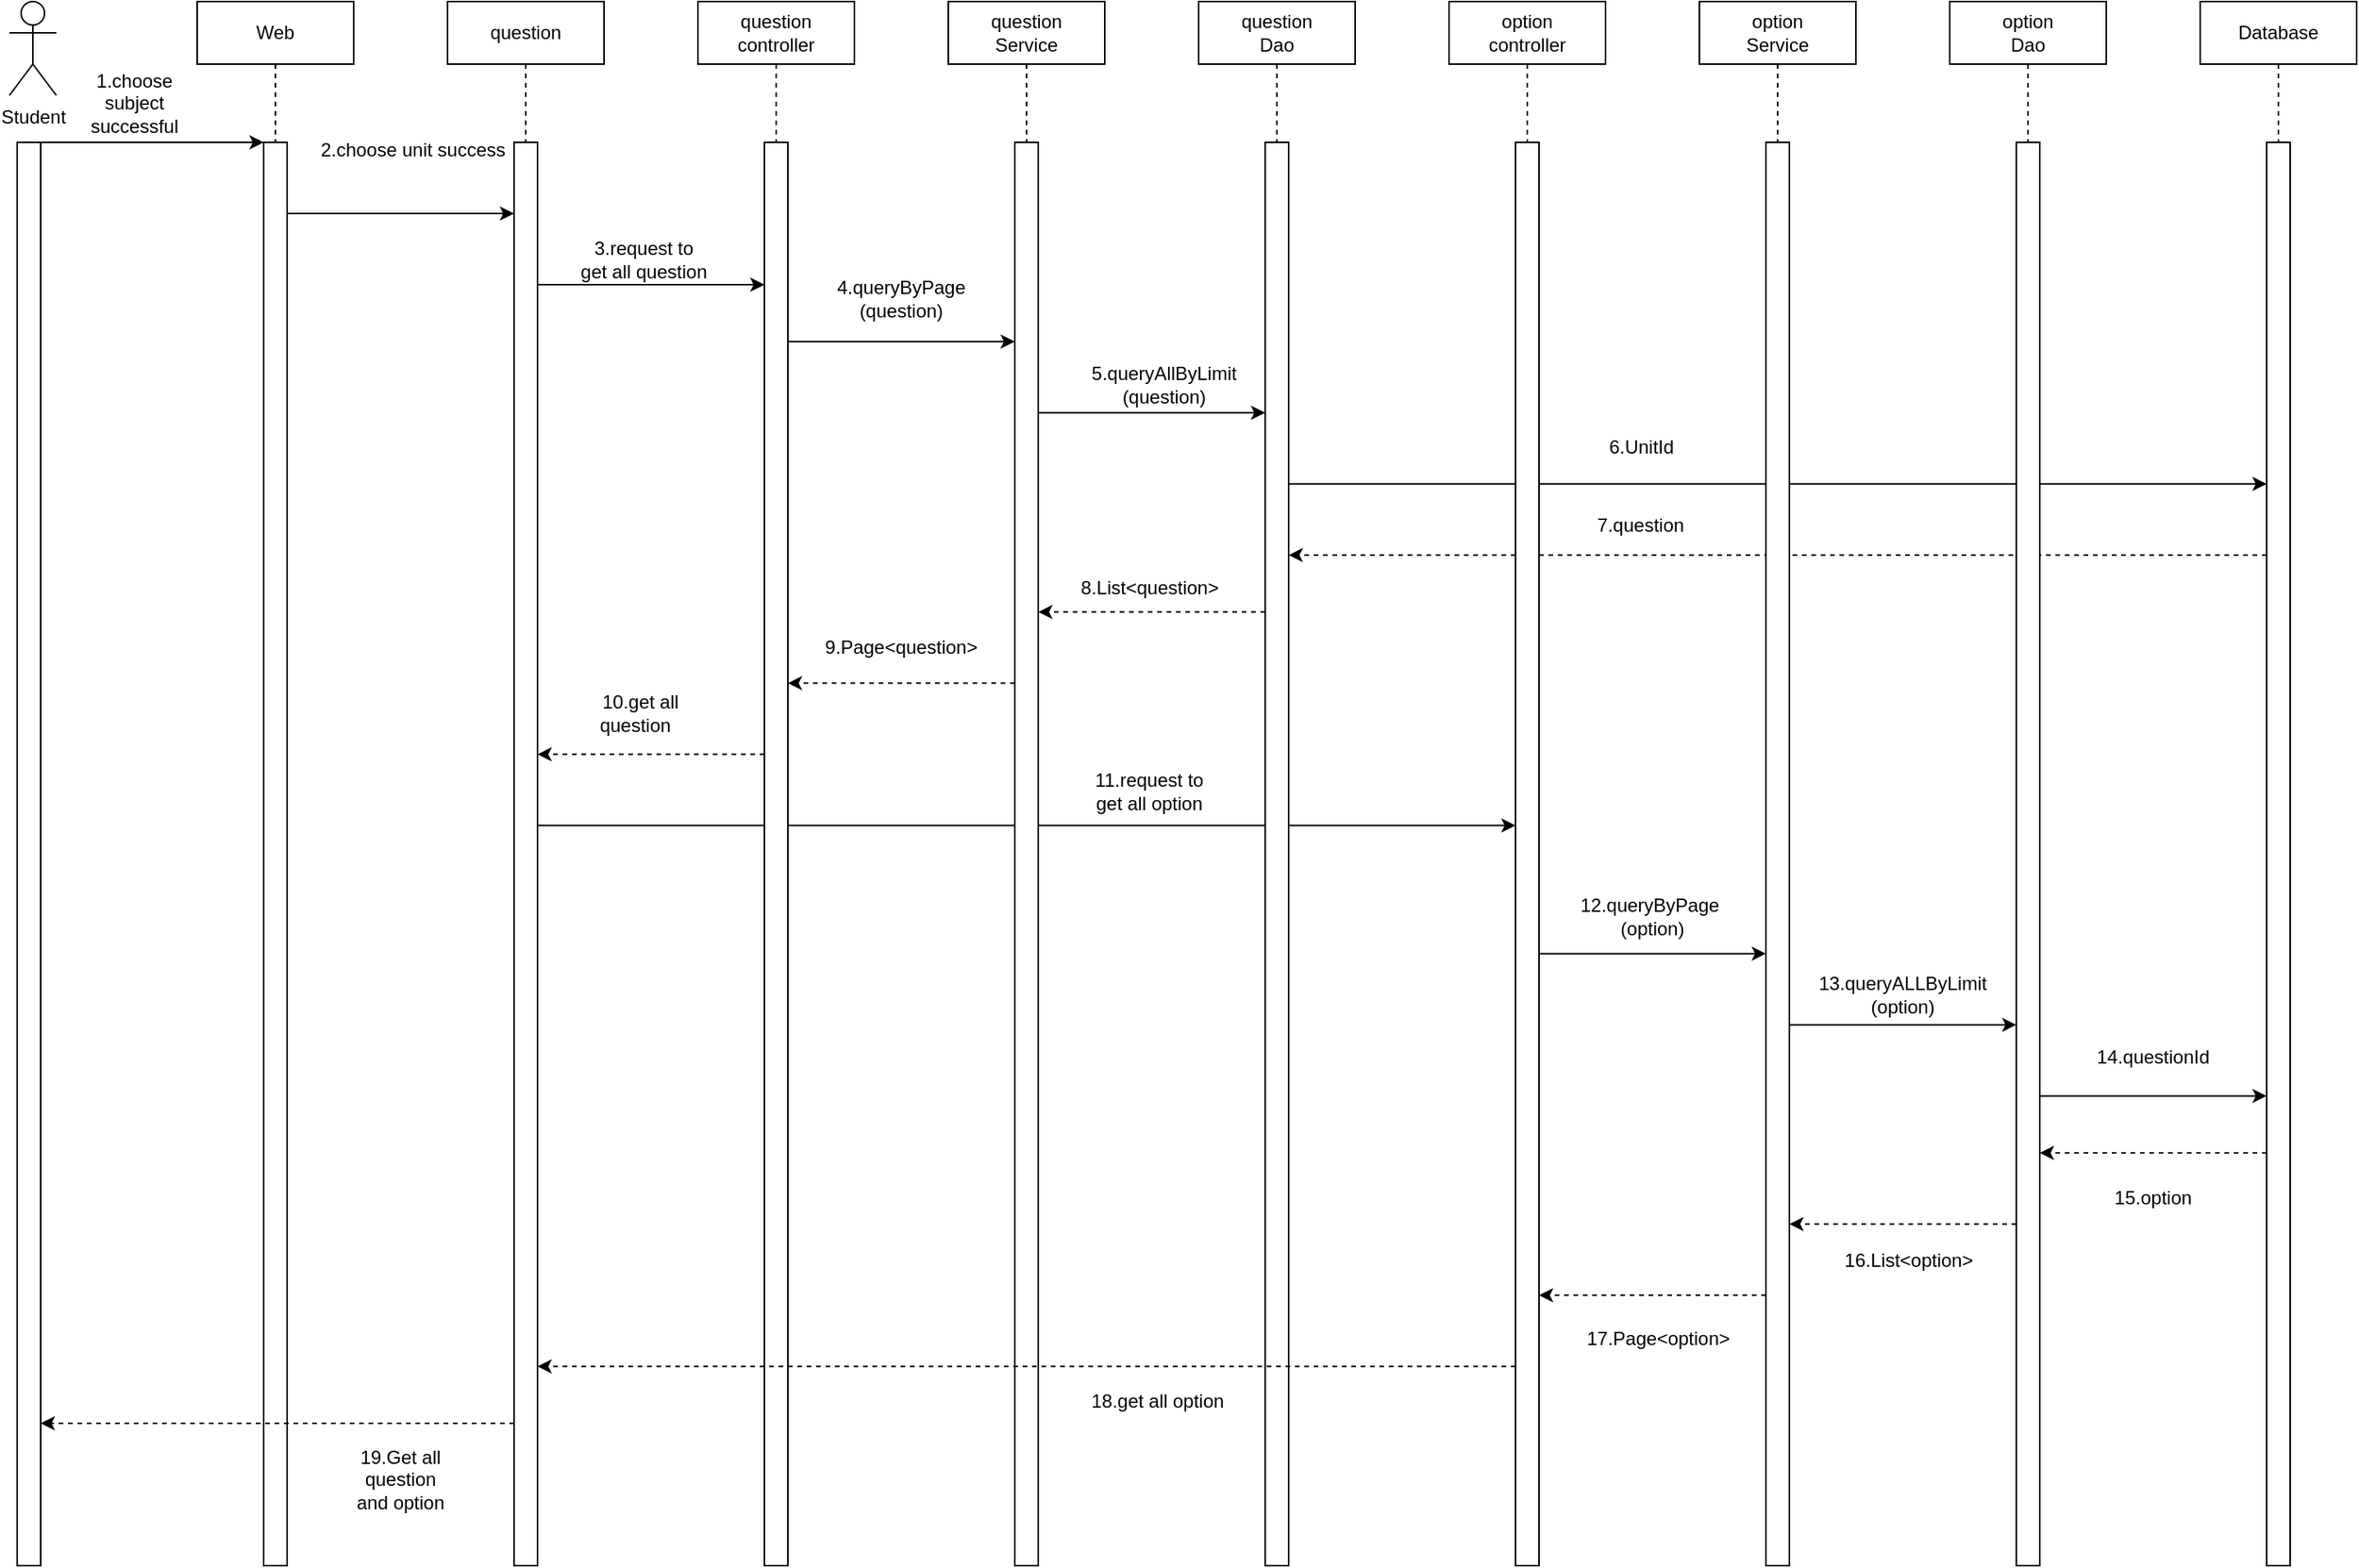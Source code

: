<mxfile version="21.5.0" type="github">
  <diagram name="Page-1" id="2YBvvXClWsGukQMizWep">
    <mxGraphModel dx="1876" dy="604" grid="1" gridSize="10" guides="1" tooltips="1" connect="1" arrows="1" fold="1" page="1" pageScale="1" pageWidth="850" pageHeight="1100" math="0" shadow="0">
      <root>
        <mxCell id="0" />
        <mxCell id="1" parent="0" />
        <mxCell id="aM9ryv3xv72pqoxQDRHE-1" value="question&lt;br&gt;controller" style="shape=umlLifeline;perimeter=lifelinePerimeter;whiteSpace=wrap;html=1;container=0;dropTarget=0;collapsible=0;recursiveResize=0;outlineConnect=0;portConstraint=eastwest;newEdgeStyle={&quot;edgeStyle&quot;:&quot;elbowEdgeStyle&quot;,&quot;elbow&quot;:&quot;vertical&quot;,&quot;curved&quot;:0,&quot;rounded&quot;:0};size=40;" parent="1" vertex="1">
          <mxGeometry x="40" y="40" width="100" height="600" as="geometry" />
        </mxCell>
        <mxCell id="aM9ryv3xv72pqoxQDRHE-5" value="question&lt;br&gt;Service" style="shape=umlLifeline;perimeter=lifelinePerimeter;whiteSpace=wrap;html=1;container=0;dropTarget=0;collapsible=0;recursiveResize=0;outlineConnect=0;portConstraint=eastwest;newEdgeStyle={&quot;edgeStyle&quot;:&quot;elbowEdgeStyle&quot;,&quot;elbow&quot;:&quot;vertical&quot;,&quot;curved&quot;:0,&quot;rounded&quot;:0};" parent="1" vertex="1">
          <mxGeometry x="200" y="40" width="100" height="600" as="geometry" />
        </mxCell>
        <mxCell id="Eow9V9qrAzXgovBorhqP-1" value="question&lt;br&gt;Dao" style="shape=umlLifeline;perimeter=lifelinePerimeter;whiteSpace=wrap;html=1;container=0;dropTarget=0;collapsible=0;recursiveResize=0;outlineConnect=0;portConstraint=eastwest;newEdgeStyle={&quot;edgeStyle&quot;:&quot;elbowEdgeStyle&quot;,&quot;elbow&quot;:&quot;vertical&quot;,&quot;curved&quot;:0,&quot;rounded&quot;:0};" parent="1" vertex="1">
          <mxGeometry x="360" y="40" width="100" height="600" as="geometry" />
        </mxCell>
        <mxCell id="Eow9V9qrAzXgovBorhqP-5" value="Student" style="shape=umlActor;verticalLabelPosition=bottom;verticalAlign=top;html=1;outlineConnect=0;" parent="1" vertex="1">
          <mxGeometry x="-400" y="40" width="30" height="60" as="geometry" />
        </mxCell>
        <mxCell id="Eow9V9qrAzXgovBorhqP-17" value="1.choose subject successful" style="text;html=1;strokeColor=none;fillColor=none;align=center;verticalAlign=middle;whiteSpace=wrap;rounded=0;" parent="1" vertex="1">
          <mxGeometry x="-350" y="90" width="60" height="30" as="geometry" />
        </mxCell>
        <mxCell id="Eow9V9qrAzXgovBorhqP-18" value="question" style="shape=umlLifeline;perimeter=lifelinePerimeter;whiteSpace=wrap;html=1;container=0;dropTarget=0;collapsible=0;recursiveResize=0;outlineConnect=0;portConstraint=eastwest;newEdgeStyle={&quot;edgeStyle&quot;:&quot;elbowEdgeStyle&quot;,&quot;elbow&quot;:&quot;vertical&quot;,&quot;curved&quot;:0,&quot;rounded&quot;:0};size=40;" parent="1" vertex="1">
          <mxGeometry x="-120" y="40" width="100" height="600" as="geometry" />
        </mxCell>
        <mxCell id="Eow9V9qrAzXgovBorhqP-19" value="Web" style="shape=umlLifeline;perimeter=lifelinePerimeter;whiteSpace=wrap;html=1;container=0;dropTarget=0;collapsible=0;recursiveResize=0;outlineConnect=0;portConstraint=eastwest;newEdgeStyle={&quot;edgeStyle&quot;:&quot;elbowEdgeStyle&quot;,&quot;elbow&quot;:&quot;vertical&quot;,&quot;curved&quot;:0,&quot;rounded&quot;:0};size=40;" parent="1" vertex="1">
          <mxGeometry x="-280" y="40" width="100" height="600" as="geometry" />
        </mxCell>
        <mxCell id="Eow9V9qrAzXgovBorhqP-30" value="2.choose unit success" style="text;html=1;strokeColor=none;fillColor=none;align=center;verticalAlign=middle;whiteSpace=wrap;rounded=0;" parent="1" vertex="1">
          <mxGeometry x="-207.5" y="100" width="130" height="70" as="geometry" />
        </mxCell>
        <mxCell id="Eow9V9qrAzXgovBorhqP-49" value="3.request to&lt;br&gt;get all question" style="text;html=1;align=center;verticalAlign=middle;resizable=0;points=[];autosize=1;strokeColor=none;fillColor=none;" parent="1" vertex="1">
          <mxGeometry x="-45" y="185" width="100" height="40" as="geometry" />
        </mxCell>
        <mxCell id="Eow9V9qrAzXgovBorhqP-51" value="4.queryByPage (question)" style="text;html=1;strokeColor=none;fillColor=none;align=center;verticalAlign=middle;whiteSpace=wrap;rounded=0;" parent="1" vertex="1">
          <mxGeometry x="105" y="215" width="130" height="30" as="geometry" />
        </mxCell>
        <mxCell id="MlEnfI_EKVcdXDiiBxDx-9" value="&amp;nbsp; 9.Page&amp;lt;question&amp;gt;" style="text;html=1;strokeColor=none;fillColor=none;align=center;verticalAlign=middle;whiteSpace=wrap;rounded=0;" parent="1" vertex="1">
          <mxGeometry x="140" y="430" width="60" height="30" as="geometry" />
        </mxCell>
        <mxCell id="MlEnfI_EKVcdXDiiBxDx-12" value="&amp;nbsp; 8.List&amp;lt;question&amp;gt;" style="text;html=1;strokeColor=none;fillColor=none;align=center;verticalAlign=middle;whiteSpace=wrap;rounded=0;" parent="1" vertex="1">
          <mxGeometry x="267.5" y="400" width="115" height="30" as="geometry" />
        </mxCell>
        <mxCell id="MlEnfI_EKVcdXDiiBxDx-13" value="&amp;nbsp; 10.get all question" style="text;html=1;strokeColor=none;fillColor=none;align=center;verticalAlign=middle;whiteSpace=wrap;rounded=0;" parent="1" vertex="1">
          <mxGeometry x="-30" y="480" width="60" height="30" as="geometry" />
        </mxCell>
        <mxCell id="MlEnfI_EKVcdXDiiBxDx-29" style="edgeStyle=orthogonalEdgeStyle;rounded=0;orthogonalLoop=1;jettySize=auto;html=1;exitX=1;exitY=0;exitDx=0;exitDy=0;entryX=0;entryY=0;entryDx=0;entryDy=0;entryPerimeter=0;" parent="1" source="MlEnfI_EKVcdXDiiBxDx-27" target="MlEnfI_EKVcdXDiiBxDx-28" edge="1">
          <mxGeometry relative="1" as="geometry">
            <Array as="points">
              <mxPoint x="-310" y="130" />
              <mxPoint x="-310" y="130" />
            </Array>
          </mxGeometry>
        </mxCell>
        <mxCell id="MlEnfI_EKVcdXDiiBxDx-27" value="" style="rounded=0;whiteSpace=wrap;html=1;points=[[0,0,0,0,0],[0,0.25,0,0,0],[0,0.5,0,0,0],[0,0.75,0,0,0],[0,1,0,0,0],[0.25,0,0,0,0],[0.25,1,0,0,0],[0.5,0,0,0,0],[0.5,1,0,0,0],[0.75,0,0,0,0],[0.75,1,0,0,0],[1,0,0,0,0],[1,0.05,0,0,0],[1,0.1,0,0,0],[1,0.14,0,0,0],[1,0.19,0,0,0],[1,0.24,0,0,0],[1,0.25,0,0,0],[1,0.29,0,0,0],[1,0.33,0,0,0],[1,0.38,0,0,0],[1,0.43,0,0,0],[1,0.48,0,0,0],[1,0.5,0,0,0],[1,0.52,0,0,0],[1,0.57,0,0,0],[1,0.62,0,0,0],[1,0.67,0,0,0],[1,0.71,0,0,0],[1,0.75,0,0,0],[1,0.76,0,0,0],[1,0.81,0,0,0],[1,0.86,0,0,0],[1,0.9,0,0,0],[1,0.95,0,0,0],[1,1,0,0,0]];" parent="1" vertex="1">
          <mxGeometry x="-395" y="130" width="15" height="910" as="geometry" />
        </mxCell>
        <mxCell id="MlEnfI_EKVcdXDiiBxDx-39" style="edgeStyle=orthogonalEdgeStyle;rounded=0;orthogonalLoop=1;jettySize=auto;html=1;exitX=1;exitY=0.05;exitDx=0;exitDy=0;exitPerimeter=0;entryX=0;entryY=0.05;entryDx=0;entryDy=0;entryPerimeter=0;" parent="1" source="MlEnfI_EKVcdXDiiBxDx-28" target="MlEnfI_EKVcdXDiiBxDx-31" edge="1">
          <mxGeometry relative="1" as="geometry" />
        </mxCell>
        <mxCell id="MlEnfI_EKVcdXDiiBxDx-28" value="" style="rounded=0;whiteSpace=wrap;html=1;points=[[0,0,0,0,0],[0,0.05,0,0,0],[0,0.1,0,0,0],[0,0.14,0,0,0],[0,0.19,0,0,0],[0,0.24,0,0,0],[0,0.25,0,0,0],[0,0.29,0,0,0],[0,0.33,0,0,0],[0,0.38,0,0,0],[0,0.43,0,0,0],[0,0.48,0,0,0],[0,0.5,0,0,0],[0,0.52,0,0,0],[0,0.57,0,0,0],[0,0.62,0,0,0],[0,0.67,0,0,0],[0,0.71,0,0,0],[0,0.75,0,0,0],[0,0.76,0,0,0],[0,0.81,0,0,0],[0,0.86,0,0,0],[0,0.9,0,0,0],[0,0.95,0,0,0],[0,1,0,0,0],[0.25,0,0,0,0],[0.25,1,0,0,0],[0.5,0,0,0,0],[0.5,1,0,0,0],[0.75,0,0,0,0],[0.75,1,0,0,0],[1,0,0,0,0],[1,0.05,0,0,0],[1,0.1,0,0,0],[1,0.14,0,0,0],[1,0.19,0,0,0],[1,0.24,0,0,0],[1,0.25,0,0,0],[1,0.29,0,0,0],[1,0.33,0,0,0],[1,0.38,0,0,0],[1,0.43,0,0,0],[1,0.48,0,0,0],[1,0.5,0,0,0],[1,0.5,0,8,0],[1,0.52,0,0,0],[1,0.57,0,0,0],[1,0.62,0,0,0],[1,0.67,0,0,0],[1,0.71,0,0,0],[1,0.75,0,0,0],[1,0.76,0,0,0],[1,0.81,0,0,0],[1,0.86,0,0,0],[1,0.9,0,0,0],[1,0.95,0,0,0],[1,1,0,0,0]];" parent="1" vertex="1">
          <mxGeometry x="-237.5" y="130" width="15" height="910" as="geometry" />
        </mxCell>
        <mxCell id="w9o4vyRu7Uv3GytNWmJG-29" style="edgeStyle=orthogonalEdgeStyle;rounded=0;orthogonalLoop=1;jettySize=auto;html=1;exitX=1;exitY=0.1;exitDx=0;exitDy=0;exitPerimeter=0;entryX=0;entryY=0.1;entryDx=0;entryDy=0;entryPerimeter=0;" edge="1" parent="1" source="MlEnfI_EKVcdXDiiBxDx-31" target="MlEnfI_EKVcdXDiiBxDx-32">
          <mxGeometry relative="1" as="geometry" />
        </mxCell>
        <mxCell id="w9o4vyRu7Uv3GytNWmJG-33" style="edgeStyle=orthogonalEdgeStyle;rounded=0;orthogonalLoop=1;jettySize=auto;html=1;exitX=1;exitY=0.48;exitDx=0;exitDy=0;exitPerimeter=0;entryX=0;entryY=0.48;entryDx=0;entryDy=0;entryPerimeter=0;" edge="1" parent="1" source="MlEnfI_EKVcdXDiiBxDx-31" target="w9o4vyRu7Uv3GytNWmJG-17">
          <mxGeometry relative="1" as="geometry" />
        </mxCell>
        <mxCell id="w9o4vyRu7Uv3GytNWmJG-65" style="edgeStyle=orthogonalEdgeStyle;rounded=0;orthogonalLoop=1;jettySize=auto;html=1;exitX=0;exitY=0.9;exitDx=0;exitDy=0;exitPerimeter=0;entryX=1;entryY=0.9;entryDx=0;entryDy=0;entryPerimeter=0;dashed=1;" edge="1" parent="1" source="MlEnfI_EKVcdXDiiBxDx-31" target="MlEnfI_EKVcdXDiiBxDx-27">
          <mxGeometry relative="1" as="geometry">
            <mxPoint x="-340" y="950" as="targetPoint" />
          </mxGeometry>
        </mxCell>
        <mxCell id="MlEnfI_EKVcdXDiiBxDx-31" value="" style="rounded=0;whiteSpace=wrap;html=1;points=[[0,0,0,0,0],[0,0.05,0,0,0],[0,0.1,0,0,0],[0,0.14,0,0,0],[0,0.19,0,0,0],[0,0.24,0,0,0],[0,0.25,0,0,0],[0,0.29,0,0,0],[0,0.33,0,0,0],[0,0.38,0,0,0],[0,0.43,0,0,0],[0,0.48,0,0,0],[0,0.5,0,0,0],[0,0.52,0,0,0],[0,0.57,0,0,0],[0,0.62,0,0,0],[0,0.67,0,0,0],[0,0.71,0,0,0],[0,0.75,0,0,0],[0,0.76,0,0,0],[0,0.81,0,0,0],[0,0.86,0,0,0],[0,0.9,0,0,0],[0,0.95,0,0,0],[0,1,0,0,0],[0.25,0,0,0,0],[0.25,1,0,0,0],[0.5,0,0,0,0],[0.5,1,0,0,0],[0.75,0,0,0,0],[0.75,1,0,0,0],[1,0,0,0,0],[1,0.05,0,0,0],[1,0.1,0,0,0],[1,0.14,0,0,0],[1,0.19,0,0,0],[1,0.24,0,0,0],[1,0.25,0,0,0],[1,0.29,0,0,0],[1,0.33,0,0,0],[1,0.38,0,0,0],[1,0.43,0,0,0],[1,0.48,0,0,0],[1,0.5,0,0,0],[1,0.5,0,8,0],[1,0.52,0,0,0],[1,0.57,0,0,0],[1,0.62,0,0,0],[1,0.67,0,0,0],[1,0.71,0,0,0],[1,0.75,0,0,0],[1,0.76,0,0,0],[1,0.81,0,0,0],[1,0.86,0,0,0],[1,0.9,0,0,0],[1,0.95,0,0,0],[1,1,0,0,0]];" parent="1" vertex="1">
          <mxGeometry x="-77.5" y="130" width="15" height="910" as="geometry" />
        </mxCell>
        <mxCell id="MlEnfI_EKVcdXDiiBxDx-42" style="edgeStyle=orthogonalEdgeStyle;rounded=0;orthogonalLoop=1;jettySize=auto;html=1;exitX=1;exitY=0.14;exitDx=0;exitDy=0;exitPerimeter=0;entryX=0;entryY=0.14;entryDx=0;entryDy=0;entryPerimeter=0;" parent="1" source="MlEnfI_EKVcdXDiiBxDx-32" target="MlEnfI_EKVcdXDiiBxDx-34" edge="1">
          <mxGeometry relative="1" as="geometry" />
        </mxCell>
        <mxCell id="w9o4vyRu7Uv3GytNWmJG-40" style="edgeStyle=orthogonalEdgeStyle;rounded=0;orthogonalLoop=1;jettySize=auto;html=1;exitX=0;exitY=0.43;exitDx=0;exitDy=0;exitPerimeter=0;entryX=1;entryY=0.43;entryDx=0;entryDy=0;entryPerimeter=0;dashed=1;" edge="1" parent="1" source="MlEnfI_EKVcdXDiiBxDx-32" target="MlEnfI_EKVcdXDiiBxDx-31">
          <mxGeometry relative="1" as="geometry" />
        </mxCell>
        <mxCell id="MlEnfI_EKVcdXDiiBxDx-32" value="" style="rounded=0;whiteSpace=wrap;html=1;points=[[0,0,0,0,0],[0,0.05,0,0,0],[0,0.1,0,0,0],[0,0.14,0,0,0],[0,0.19,0,0,0],[0,0.24,0,0,0],[0,0.25,0,0,0],[0,0.29,0,0,0],[0,0.33,0,0,0],[0,0.38,0,0,0],[0,0.43,0,0,0],[0,0.48,0,0,0],[0,0.5,0,0,0],[0,0.52,0,0,0],[0,0.57,0,0,0],[0,0.62,0,0,0],[0,0.67,0,0,0],[0,0.71,0,0,0],[0,0.75,0,0,0],[0,0.76,0,0,0],[0,0.81,0,0,0],[0,0.86,0,0,0],[0,0.9,0,0,0],[0,0.95,0,0,0],[0,1,0,0,0],[0.25,0,0,0,0],[0.25,1,0,0,0],[0.5,0,0,0,0],[0.5,1,0,0,0],[0.75,0,0,0,0],[0.75,1,0,0,0],[1,0,0,0,0],[1,0.05,0,0,0],[1,0.1,0,0,0],[1,0.14,0,0,0],[1,0.19,0,0,0],[1,0.24,0,0,0],[1,0.25,0,0,0],[1,0.29,0,0,0],[1,0.33,0,0,0],[1,0.38,0,0,0],[1,0.43,0,0,0],[1,0.48,0,0,0],[1,0.5,0,0,0],[1,0.5,0,8,0],[1,0.52,0,0,0],[1,0.57,0,0,0],[1,0.62,0,0,0],[1,0.67,0,0,0],[1,0.71,0,0,0],[1,0.75,0,0,0],[1,0.76,0,0,0],[1,0.81,0,0,0],[1,0.86,0,0,0],[1,0.9,0,0,0],[1,0.95,0,0,0],[1,1,0,0,0]];" parent="1" vertex="1">
          <mxGeometry x="82.5" y="130" width="15" height="910" as="geometry" />
        </mxCell>
        <mxCell id="MlEnfI_EKVcdXDiiBxDx-48" style="edgeStyle=orthogonalEdgeStyle;rounded=0;orthogonalLoop=1;jettySize=auto;html=1;exitX=1;exitY=0.19;exitDx=0;exitDy=0;exitPerimeter=0;entryX=0;entryY=0.19;entryDx=0;entryDy=0;entryPerimeter=0;" parent="1" source="MlEnfI_EKVcdXDiiBxDx-34" target="MlEnfI_EKVcdXDiiBxDx-35" edge="1">
          <mxGeometry relative="1" as="geometry" />
        </mxCell>
        <mxCell id="w9o4vyRu7Uv3GytNWmJG-39" style="edgeStyle=orthogonalEdgeStyle;rounded=0;orthogonalLoop=1;jettySize=auto;html=1;exitX=0;exitY=0.38;exitDx=0;exitDy=0;exitPerimeter=0;entryX=1;entryY=0.38;entryDx=0;entryDy=0;entryPerimeter=0;dashed=1;" edge="1" parent="1" source="MlEnfI_EKVcdXDiiBxDx-34" target="MlEnfI_EKVcdXDiiBxDx-32">
          <mxGeometry relative="1" as="geometry" />
        </mxCell>
        <mxCell id="MlEnfI_EKVcdXDiiBxDx-34" value="" style="rounded=0;whiteSpace=wrap;html=1;points=[[0,0,0,0,0],[0,0.05,0,0,0],[0,0.1,0,0,0],[0,0.14,0,0,0],[0,0.19,0,0,0],[0,0.24,0,0,0],[0,0.25,0,0,0],[0,0.29,0,0,0],[0,0.33,0,0,0],[0,0.38,0,0,0],[0,0.43,0,0,0],[0,0.48,0,0,0],[0,0.5,0,0,0],[0,0.52,0,0,0],[0,0.57,0,0,0],[0,0.62,0,0,0],[0,0.67,0,0,0],[0,0.71,0,0,0],[0,0.75,0,0,0],[0,0.76,0,0,0],[0,0.81,0,0,0],[0,0.86,0,0,0],[0,0.9,0,0,0],[0,0.95,0,0,0],[0,1,0,0,0],[0.25,0,0,0,0],[0.25,1,0,0,0],[0.5,0,0,0,0],[0.5,1,0,0,0],[0.75,0,0,0,0],[0.75,1,0,0,0],[1,0,0,0,0],[1,0.05,0,0,0],[1,0.1,0,0,0],[1,0.14,0,0,0],[1,0.19,0,0,0],[1,0.24,0,0,0],[1,0.25,0,0,0],[1,0.29,0,0,0],[1,0.33,0,0,0],[1,0.38,0,0,0],[1,0.43,0,0,0],[1,0.48,0,0,0],[1,0.5,0,0,0],[1,0.5,0,8,0],[1,0.52,0,0,0],[1,0.57,0,0,0],[1,0.62,0,0,0],[1,0.67,0,0,0],[1,0.71,0,0,0],[1,0.75,0,0,0],[1,0.76,0,0,0],[1,0.81,0,0,0],[1,0.86,0,0,0],[1,0.9,0,0,0],[1,0.95,0,0,0],[1,1,0,0,0]];" parent="1" vertex="1">
          <mxGeometry x="242.5" y="130" width="15" height="910" as="geometry" />
        </mxCell>
        <mxCell id="w9o4vyRu7Uv3GytNWmJG-36" style="edgeStyle=orthogonalEdgeStyle;rounded=0;orthogonalLoop=1;jettySize=auto;html=1;exitX=1;exitY=0.24;exitDx=0;exitDy=0;exitPerimeter=0;entryX=0;entryY=0.24;entryDx=0;entryDy=0;entryPerimeter=0;" edge="1" parent="1" source="MlEnfI_EKVcdXDiiBxDx-35" target="w9o4vyRu7Uv3GytNWmJG-2">
          <mxGeometry relative="1" as="geometry" />
        </mxCell>
        <mxCell id="w9o4vyRu7Uv3GytNWmJG-38" style="edgeStyle=orthogonalEdgeStyle;rounded=0;orthogonalLoop=1;jettySize=auto;html=1;exitX=0;exitY=0.33;exitDx=0;exitDy=0;exitPerimeter=0;entryX=1;entryY=0.33;entryDx=0;entryDy=0;entryPerimeter=0;dashed=1;" edge="1" parent="1" source="MlEnfI_EKVcdXDiiBxDx-35" target="MlEnfI_EKVcdXDiiBxDx-34">
          <mxGeometry relative="1" as="geometry" />
        </mxCell>
        <mxCell id="MlEnfI_EKVcdXDiiBxDx-35" value="" style="rounded=0;whiteSpace=wrap;html=1;points=[[0,0,0,0,0],[0,0.05,0,0,0],[0,0.1,0,0,0],[0,0.14,0,0,0],[0,0.19,0,0,0],[0,0.24,0,0,0],[0,0.25,0,0,0],[0,0.29,0,0,0],[0,0.33,0,0,0],[0,0.38,0,0,0],[0,0.43,0,0,0],[0,0.48,0,0,0],[0,0.5,0,0,0],[0,0.52,0,0,0],[0,0.57,0,0,0],[0,0.62,0,0,0],[0,0.67,0,0,0],[0,0.71,0,0,0],[0,0.75,0,0,0],[0,0.76,0,0,0],[0,0.81,0,0,0],[0,0.86,0,0,0],[0,0.9,0,0,0],[0,0.95,0,0,0],[0,1,0,0,0],[0.25,0,0,0,0],[0.25,1,0,0,0],[0.5,0,0,0,0],[0.5,1,0,0,0],[0.75,0,0,0,0],[0.75,1,0,0,0],[1,0,0,0,0],[1,0.05,0,0,0],[1,0.1,0,0,0],[1,0.14,0,0,0],[1,0.19,0,0,0],[1,0.24,0,0,0],[1,0.25,0,0,0],[1,0.29,0,0,0],[1,0.33,0,0,0],[1,0.38,0,0,0],[1,0.43,0,0,0],[1,0.48,0,0,0],[1,0.5,0,0,0],[1,0.5,0,8,0],[1,0.52,0,0,0],[1,0.57,0,0,0],[1,0.62,0,0,0],[1,0.67,0,0,0],[1,0.71,0,0,0],[1,0.75,0,0,0],[1,0.76,0,0,0],[1,0.81,0,0,0],[1,0.86,0,0,0],[1,0.9,0,0,0],[1,0.95,0,0,0],[1,1,0,0,0]];" parent="1" vertex="1">
          <mxGeometry x="402.5" y="130" width="15" height="910" as="geometry" />
        </mxCell>
        <mxCell id="DGR9vzJdzpEGOhXwGuKG-16" value="6.UnitId" style="text;html=1;strokeColor=none;fillColor=none;align=center;verticalAlign=middle;whiteSpace=wrap;rounded=0;" parent="1" vertex="1">
          <mxGeometry x="577.5" y="310" width="130" height="30" as="geometry" />
        </mxCell>
        <mxCell id="DGR9vzJdzpEGOhXwGuKG-20" value="7.question" style="text;html=1;strokeColor=none;fillColor=none;align=center;verticalAlign=middle;whiteSpace=wrap;rounded=0;" parent="1" vertex="1">
          <mxGeometry x="585" y="360" width="115" height="30" as="geometry" />
        </mxCell>
        <mxCell id="w9o4vyRu7Uv3GytNWmJG-1" value="Database" style="shape=umlLifeline;perimeter=lifelinePerimeter;whiteSpace=wrap;html=1;container=0;dropTarget=0;collapsible=0;recursiveResize=0;outlineConnect=0;portConstraint=eastwest;newEdgeStyle={&quot;edgeStyle&quot;:&quot;elbowEdgeStyle&quot;,&quot;elbow&quot;:&quot;vertical&quot;,&quot;curved&quot;:0,&quot;rounded&quot;:0};" vertex="1" parent="1">
          <mxGeometry x="1000" y="40" width="100" height="600" as="geometry" />
        </mxCell>
        <mxCell id="w9o4vyRu7Uv3GytNWmJG-37" style="edgeStyle=orthogonalEdgeStyle;rounded=0;orthogonalLoop=1;jettySize=auto;html=1;exitX=0;exitY=0.29;exitDx=0;exitDy=0;exitPerimeter=0;entryX=1;entryY=0.29;entryDx=0;entryDy=0;entryPerimeter=0;dashed=1;" edge="1" parent="1" source="w9o4vyRu7Uv3GytNWmJG-2" target="MlEnfI_EKVcdXDiiBxDx-35">
          <mxGeometry relative="1" as="geometry" />
        </mxCell>
        <mxCell id="w9o4vyRu7Uv3GytNWmJG-50" style="edgeStyle=orthogonalEdgeStyle;rounded=0;orthogonalLoop=1;jettySize=auto;html=1;exitX=0;exitY=0.71;exitDx=0;exitDy=0;exitPerimeter=0;entryX=1;entryY=0.71;entryDx=0;entryDy=0;entryPerimeter=0;dashed=1;" edge="1" parent="1" source="w9o4vyRu7Uv3GytNWmJG-2" target="w9o4vyRu7Uv3GytNWmJG-23">
          <mxGeometry relative="1" as="geometry" />
        </mxCell>
        <mxCell id="w9o4vyRu7Uv3GytNWmJG-2" value="" style="rounded=0;whiteSpace=wrap;html=1;points=[[0,0,0,0,0],[0,0.05,0,0,0],[0,0.1,0,0,0],[0,0.14,0,0,0],[0,0.19,0,0,0],[0,0.24,0,0,0],[0,0.25,0,0,0],[0,0.29,0,0,0],[0,0.33,0,0,0],[0,0.38,0,0,0],[0,0.43,0,0,0],[0,0.48,0,0,0],[0,0.5,0,0,0],[0,0.52,0,0,0],[0,0.57,0,0,0],[0,0.62,0,0,0],[0,0.67,0,0,0],[0,0.71,0,0,0],[0,0.75,0,0,0],[0,0.76,0,0,0],[0,0.81,0,0,0],[0,0.86,0,0,0],[0,0.9,0,0,0],[0,0.95,0,0,0],[0,1,0,0,0],[0.25,0,0,0,0],[0.25,1,0,0,0],[0.5,0,0,0,0],[0.5,1,0,0,0],[0.75,0,0,0,0],[0.75,1,0,0,0],[1,0,0,0,0],[1,0.05,0,0,0],[1,0.1,0,0,0],[1,0.14,0,0,0],[1,0.19,0,0,0],[1,0.24,0,0,0],[1,0.25,0,0,0],[1,0.29,0,0,0],[1,0.33,0,0,0],[1,0.38,0,0,0],[1,0.43,0,0,0],[1,0.48,0,0,0],[1,0.5,0,0,0],[1,0.5,0,8,0],[1,0.52,0,0,0],[1,0.57,0,0,0],[1,0.62,0,0,0],[1,0.67,0,0,0],[1,0.71,0,0,0],[1,0.75,0,0,0],[1,0.76,0,0,0],[1,0.81,0,0,0],[1,0.86,0,0,0],[1,0.9,0,0,0],[1,0.95,0,0,0],[1,1,0,0,0]];" vertex="1" parent="1">
          <mxGeometry x="1042.5" y="130" width="15" height="910" as="geometry" />
        </mxCell>
        <mxCell id="w9o4vyRu7Uv3GytNWmJG-3" value="option&lt;br&gt;controller" style="shape=umlLifeline;perimeter=lifelinePerimeter;whiteSpace=wrap;html=1;container=0;dropTarget=0;collapsible=0;recursiveResize=0;outlineConnect=0;portConstraint=eastwest;newEdgeStyle={&quot;edgeStyle&quot;:&quot;elbowEdgeStyle&quot;,&quot;elbow&quot;:&quot;vertical&quot;,&quot;curved&quot;:0,&quot;rounded&quot;:0};size=40;" vertex="1" parent="1">
          <mxGeometry x="520" y="40" width="100" height="600" as="geometry" />
        </mxCell>
        <mxCell id="w9o4vyRu7Uv3GytNWmJG-4" value="option&lt;br&gt;Service" style="shape=umlLifeline;perimeter=lifelinePerimeter;whiteSpace=wrap;html=1;container=0;dropTarget=0;collapsible=0;recursiveResize=0;outlineConnect=0;portConstraint=eastwest;newEdgeStyle={&quot;edgeStyle&quot;:&quot;elbowEdgeStyle&quot;,&quot;elbow&quot;:&quot;vertical&quot;,&quot;curved&quot;:0,&quot;rounded&quot;:0};" vertex="1" parent="1">
          <mxGeometry x="680" y="40" width="100" height="600" as="geometry" />
        </mxCell>
        <mxCell id="w9o4vyRu7Uv3GytNWmJG-5" value="option&lt;br&gt;Dao" style="shape=umlLifeline;perimeter=lifelinePerimeter;whiteSpace=wrap;html=1;container=0;dropTarget=0;collapsible=0;recursiveResize=0;outlineConnect=0;portConstraint=eastwest;newEdgeStyle={&quot;edgeStyle&quot;:&quot;elbowEdgeStyle&quot;,&quot;elbow&quot;:&quot;vertical&quot;,&quot;curved&quot;:0,&quot;rounded&quot;:0};" vertex="1" parent="1">
          <mxGeometry x="840" y="40" width="100" height="600" as="geometry" />
        </mxCell>
        <mxCell id="w9o4vyRu7Uv3GytNWmJG-47" style="edgeStyle=orthogonalEdgeStyle;rounded=0;orthogonalLoop=1;jettySize=auto;html=1;exitX=1;exitY=0.57;exitDx=0;exitDy=0;exitPerimeter=0;entryX=0;entryY=0.57;entryDx=0;entryDy=0;entryPerimeter=0;" edge="1" parent="1" source="w9o4vyRu7Uv3GytNWmJG-17" target="w9o4vyRu7Uv3GytNWmJG-20">
          <mxGeometry relative="1" as="geometry" />
        </mxCell>
        <mxCell id="w9o4vyRu7Uv3GytNWmJG-54" style="edgeStyle=orthogonalEdgeStyle;rounded=0;orthogonalLoop=1;jettySize=auto;html=1;exitX=0;exitY=0.86;exitDx=0;exitDy=0;exitPerimeter=0;entryX=1;entryY=0.86;entryDx=0;entryDy=0;entryPerimeter=0;dashed=1;" edge="1" parent="1" source="w9o4vyRu7Uv3GytNWmJG-17" target="MlEnfI_EKVcdXDiiBxDx-31">
          <mxGeometry relative="1" as="geometry" />
        </mxCell>
        <mxCell id="w9o4vyRu7Uv3GytNWmJG-17" value="" style="rounded=0;whiteSpace=wrap;html=1;points=[[0,0,0,0,0],[0,0.05,0,0,0],[0,0.1,0,0,0],[0,0.14,0,0,0],[0,0.19,0,0,0],[0,0.24,0,0,0],[0,0.25,0,0,0],[0,0.29,0,0,0],[0,0.33,0,0,0],[0,0.38,0,0,0],[0,0.43,0,0,0],[0,0.48,0,0,0],[0,0.5,0,0,0],[0,0.52,0,0,0],[0,0.57,0,0,0],[0,0.62,0,0,0],[0,0.67,0,0,0],[0,0.71,0,0,0],[0,0.75,0,0,0],[0,0.76,0,0,0],[0,0.81,0,0,0],[0,0.86,0,0,0],[0,0.9,0,0,0],[0,0.95,0,0,0],[0,1,0,0,0],[0.25,0,0,0,0],[0.25,1,0,0,0],[0.5,0,0,0,0],[0.5,1,0,0,0],[0.75,0,0,0,0],[0.75,1,0,0,0],[1,0,0,0,0],[1,0.05,0,0,0],[1,0.1,0,0,0],[1,0.14,0,0,0],[1,0.19,0,0,0],[1,0.24,0,0,0],[1,0.25,0,0,0],[1,0.29,0,0,0],[1,0.33,0,0,0],[1,0.38,0,0,0],[1,0.43,0,0,0],[1,0.48,0,0,0],[1,0.5,0,0,0],[1,0.5,0,8,0],[1,0.52,0,0,0],[1,0.57,0,0,0],[1,0.62,0,0,0],[1,0.67,0,0,0],[1,0.71,0,0,0],[1,0.75,0,0,0],[1,0.76,0,0,0],[1,0.81,0,0,0],[1,0.86,0,0,0],[1,0.9,0,0,0],[1,0.95,0,0,0],[1,1,0,0,0]];" vertex="1" parent="1">
          <mxGeometry x="562.5" y="130" width="15" height="910" as="geometry" />
        </mxCell>
        <mxCell id="w9o4vyRu7Uv3GytNWmJG-48" style="edgeStyle=orthogonalEdgeStyle;rounded=0;orthogonalLoop=1;jettySize=auto;html=1;exitX=1;exitY=0.62;exitDx=0;exitDy=0;exitPerimeter=0;entryX=0;entryY=0.62;entryDx=0;entryDy=0;entryPerimeter=0;" edge="1" parent="1" source="w9o4vyRu7Uv3GytNWmJG-20" target="w9o4vyRu7Uv3GytNWmJG-23">
          <mxGeometry relative="1" as="geometry" />
        </mxCell>
        <mxCell id="w9o4vyRu7Uv3GytNWmJG-53" style="edgeStyle=orthogonalEdgeStyle;rounded=0;orthogonalLoop=1;jettySize=auto;html=1;exitX=0;exitY=0.81;exitDx=0;exitDy=0;exitPerimeter=0;entryX=1;entryY=0.81;entryDx=0;entryDy=0;entryPerimeter=0;dashed=1;" edge="1" parent="1" source="w9o4vyRu7Uv3GytNWmJG-20" target="w9o4vyRu7Uv3GytNWmJG-17">
          <mxGeometry relative="1" as="geometry" />
        </mxCell>
        <mxCell id="w9o4vyRu7Uv3GytNWmJG-20" value="" style="rounded=0;whiteSpace=wrap;html=1;points=[[0,0,0,0,0],[0,0.05,0,0,0],[0,0.1,0,0,0],[0,0.14,0,0,0],[0,0.19,0,0,0],[0,0.24,0,0,0],[0,0.25,0,0,0],[0,0.29,0,0,0],[0,0.33,0,0,0],[0,0.38,0,0,0],[0,0.43,0,0,0],[0,0.48,0,0,0],[0,0.5,0,0,0],[0,0.52,0,0,0],[0,0.57,0,0,0],[0,0.62,0,0,0],[0,0.67,0,0,0],[0,0.71,0,0,0],[0,0.75,0,0,0],[0,0.76,0,0,0],[0,0.81,0,0,0],[0,0.86,0,0,0],[0,0.9,0,0,0],[0,0.95,0,0,0],[0,1,0,0,0],[0.25,0,0,0,0],[0.25,1,0,0,0],[0.5,0,0,0,0],[0.5,1,0,0,0],[0.75,0,0,0,0],[0.75,1,0,0,0],[1,0,0,0,0],[1,0.05,0,0,0],[1,0.1,0,0,0],[1,0.14,0,0,0],[1,0.19,0,0,0],[1,0.24,0,0,0],[1,0.25,0,0,0],[1,0.29,0,0,0],[1,0.33,0,0,0],[1,0.38,0,0,0],[1,0.43,0,0,0],[1,0.48,0,0,0],[1,0.5,0,0,0],[1,0.5,0,8,0],[1,0.52,0,0,0],[1,0.57,0,0,0],[1,0.62,0,0,0],[1,0.67,0,0,0],[1,0.71,0,0,0],[1,0.75,0,0,0],[1,0.76,0,0,0],[1,0.81,0,0,0],[1,0.86,0,0,0],[1,0.9,0,0,0],[1,0.95,0,0,0],[1,1,0,0,0]];" vertex="1" parent="1">
          <mxGeometry x="722.5" y="130" width="15" height="910" as="geometry" />
        </mxCell>
        <mxCell id="w9o4vyRu7Uv3GytNWmJG-49" style="edgeStyle=orthogonalEdgeStyle;rounded=0;orthogonalLoop=1;jettySize=auto;html=1;exitX=1;exitY=0.67;exitDx=0;exitDy=0;exitPerimeter=0;entryX=0;entryY=0.67;entryDx=0;entryDy=0;entryPerimeter=0;" edge="1" parent="1" source="w9o4vyRu7Uv3GytNWmJG-23" target="w9o4vyRu7Uv3GytNWmJG-2">
          <mxGeometry relative="1" as="geometry" />
        </mxCell>
        <mxCell id="w9o4vyRu7Uv3GytNWmJG-52" style="edgeStyle=orthogonalEdgeStyle;rounded=0;orthogonalLoop=1;jettySize=auto;html=1;exitX=0;exitY=0.76;exitDx=0;exitDy=0;exitPerimeter=0;entryX=1;entryY=0.76;entryDx=0;entryDy=0;entryPerimeter=0;dashed=1;" edge="1" parent="1" source="w9o4vyRu7Uv3GytNWmJG-23" target="w9o4vyRu7Uv3GytNWmJG-20">
          <mxGeometry relative="1" as="geometry" />
        </mxCell>
        <mxCell id="w9o4vyRu7Uv3GytNWmJG-23" value="" style="rounded=0;whiteSpace=wrap;html=1;points=[[0,0,0,0,0],[0,0.05,0,0,0],[0,0.1,0,0,0],[0,0.14,0,0,0],[0,0.19,0,0,0],[0,0.24,0,0,0],[0,0.25,0,0,0],[0,0.29,0,0,0],[0,0.33,0,0,0],[0,0.38,0,0,0],[0,0.43,0,0,0],[0,0.48,0,0,0],[0,0.5,0,0,0],[0,0.52,0,0,0],[0,0.57,0,0,0],[0,0.62,0,0,0],[0,0.67,0,0,0],[0,0.71,0,0,0],[0,0.75,0,0,0],[0,0.76,0,0,0],[0,0.81,0,0,0],[0,0.86,0,0,0],[0,0.9,0,0,0],[0,0.95,0,0,0],[0,1,0,0,0],[0.25,0,0,0,0],[0.25,1,0,0,0],[0.5,0,0,0,0],[0.5,1,0,0,0],[0.75,0,0,0,0],[0.75,1,0,0,0],[1,0,0,0,0],[1,0.05,0,0,0],[1,0.1,0,0,0],[1,0.14,0,0,0],[1,0.19,0,0,0],[1,0.24,0,0,0],[1,0.25,0,0,0],[1,0.29,0,0,0],[1,0.33,0,0,0],[1,0.38,0,0,0],[1,0.43,0,0,0],[1,0.48,0,0,0],[1,0.5,0,0,0],[1,0.5,0,8,0],[1,0.52,0,0,0],[1,0.57,0,0,0],[1,0.62,0,0,0],[1,0.67,0,0,0],[1,0.71,0,0,0],[1,0.75,0,0,0],[1,0.76,0,0,0],[1,0.81,0,0,0],[1,0.86,0,0,0],[1,0.9,0,0,0],[1,0.95,0,0,0],[1,1,0,0,0]];" vertex="1" parent="1">
          <mxGeometry x="882.5" y="130" width="15" height="910" as="geometry" />
        </mxCell>
        <mxCell id="w9o4vyRu7Uv3GytNWmJG-27" value="5.queryAllByLimit (question)" style="text;html=1;strokeColor=none;fillColor=none;align=center;verticalAlign=middle;whiteSpace=wrap;rounded=0;" vertex="1" parent="1">
          <mxGeometry x="272.5" y="270" width="130" height="30" as="geometry" />
        </mxCell>
        <mxCell id="w9o4vyRu7Uv3GytNWmJG-42" value="11.request to &lt;br&gt;get all option" style="text;html=1;align=center;verticalAlign=middle;resizable=0;points=[];autosize=1;strokeColor=none;fillColor=none;" vertex="1" parent="1">
          <mxGeometry x="282.5" y="525" width="90" height="40" as="geometry" />
        </mxCell>
        <mxCell id="w9o4vyRu7Uv3GytNWmJG-55" value="13.queryALLByLimit (option)" style="text;html=1;strokeColor=none;fillColor=none;align=center;verticalAlign=middle;whiteSpace=wrap;rounded=0;" vertex="1" parent="1">
          <mxGeometry x="780" y="660" width="60" height="30" as="geometry" />
        </mxCell>
        <mxCell id="w9o4vyRu7Uv3GytNWmJG-56" value="12.queryByPage&amp;nbsp; (option)" style="text;html=1;strokeColor=none;fillColor=none;align=center;verticalAlign=middle;whiteSpace=wrap;rounded=0;" vertex="1" parent="1">
          <mxGeometry x="585" y="610" width="130" height="30" as="geometry" />
        </mxCell>
        <mxCell id="w9o4vyRu7Uv3GytNWmJG-58" value="14.questionId" style="text;html=1;strokeColor=none;fillColor=none;align=center;verticalAlign=middle;whiteSpace=wrap;rounded=0;" vertex="1" parent="1">
          <mxGeometry x="940" y="700" width="60" height="30" as="geometry" />
        </mxCell>
        <mxCell id="w9o4vyRu7Uv3GytNWmJG-59" value="15.option" style="text;html=1;strokeColor=none;fillColor=none;align=center;verticalAlign=middle;whiteSpace=wrap;rounded=0;" vertex="1" parent="1">
          <mxGeometry x="940" y="790" width="60" height="30" as="geometry" />
        </mxCell>
        <mxCell id="w9o4vyRu7Uv3GytNWmJG-60" value="&amp;nbsp; 16.List&amp;lt;option&amp;gt;" style="text;html=1;strokeColor=none;fillColor=none;align=center;verticalAlign=middle;whiteSpace=wrap;rounded=0;" vertex="1" parent="1">
          <mxGeometry x="752.5" y="830" width="115" height="30" as="geometry" />
        </mxCell>
        <mxCell id="w9o4vyRu7Uv3GytNWmJG-61" value="&amp;nbsp; 17.Page&amp;lt;option&amp;gt;" style="text;html=1;strokeColor=none;fillColor=none;align=center;verticalAlign=middle;whiteSpace=wrap;rounded=0;" vertex="1" parent="1">
          <mxGeometry x="592.5" y="880" width="115" height="30" as="geometry" />
        </mxCell>
        <mxCell id="w9o4vyRu7Uv3GytNWmJG-62" value="&amp;nbsp; 18.get all option" style="text;html=1;strokeColor=none;fillColor=none;align=center;verticalAlign=middle;whiteSpace=wrap;rounded=0;" vertex="1" parent="1">
          <mxGeometry x="272.5" y="920" width="115" height="30" as="geometry" />
        </mxCell>
        <mxCell id="w9o4vyRu7Uv3GytNWmJG-64" value="19.Get all question and option" style="text;html=1;strokeColor=none;fillColor=none;align=center;verticalAlign=middle;whiteSpace=wrap;rounded=0;" vertex="1" parent="1">
          <mxGeometry x="-180" y="970" width="60" height="30" as="geometry" />
        </mxCell>
      </root>
    </mxGraphModel>
  </diagram>
</mxfile>
